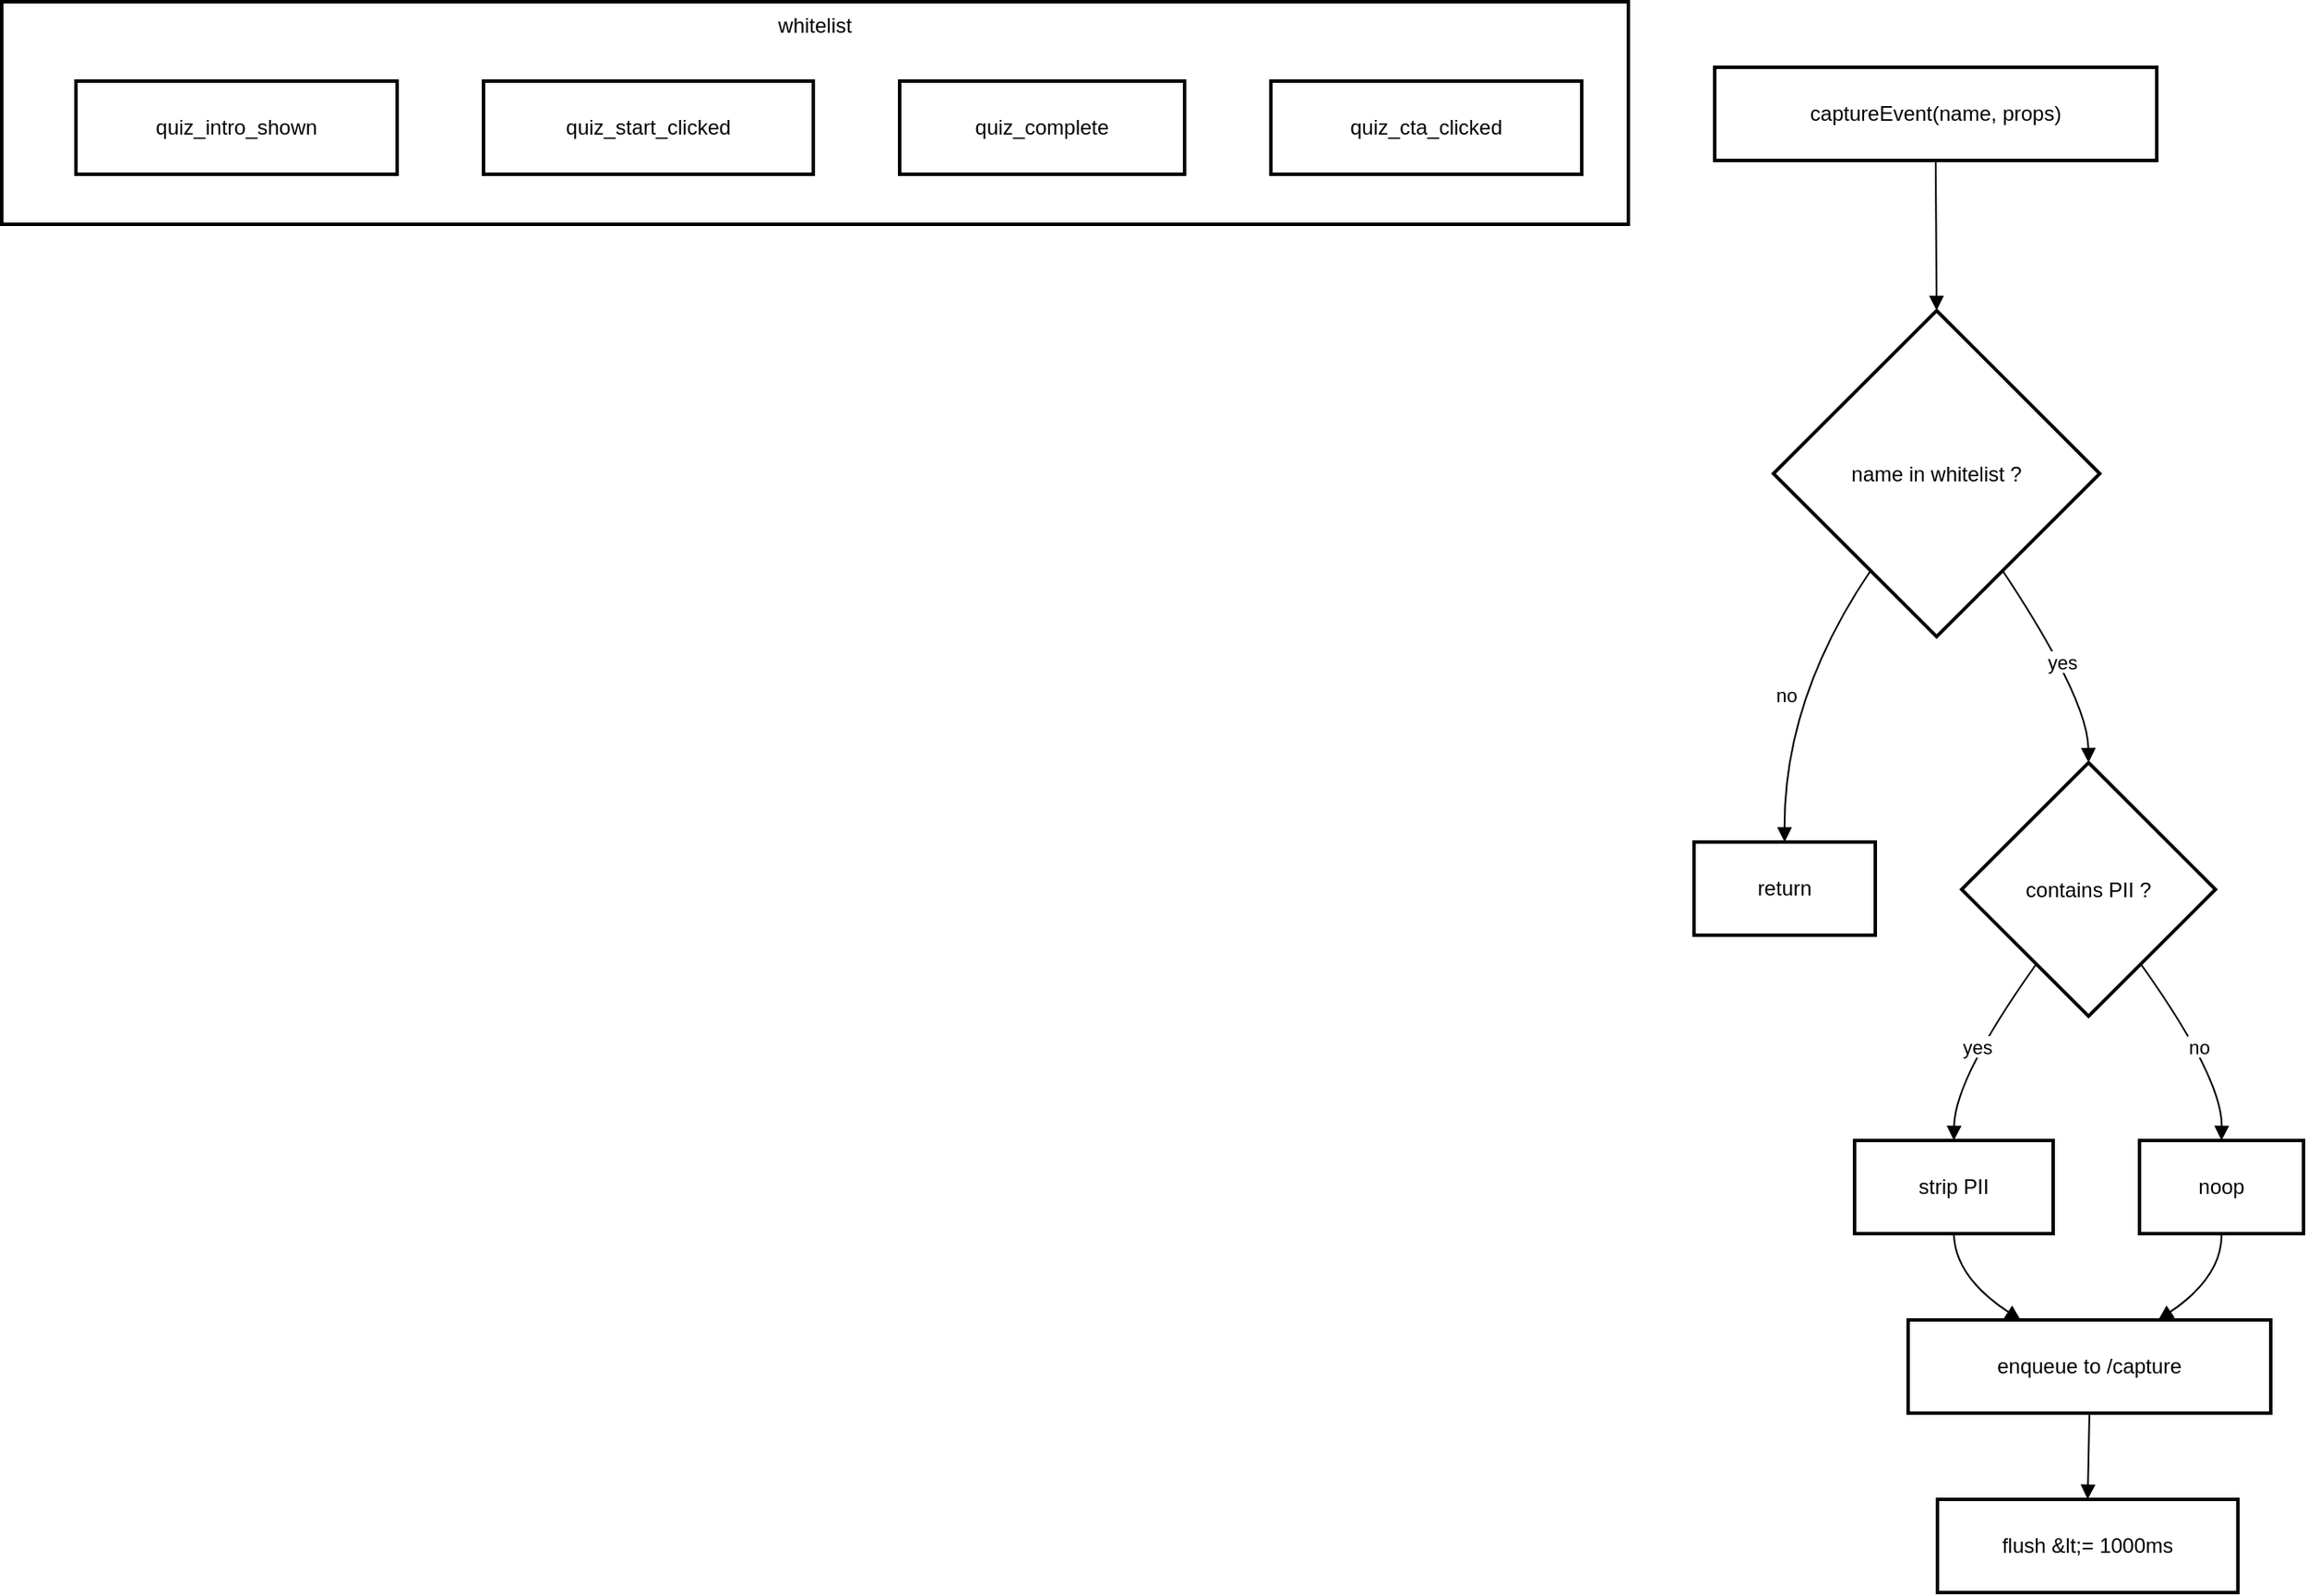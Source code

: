 <mxfile version="28.1.1">
  <diagram name="Page-1" id="CMdgxalsYWokRqLnXSBG">
    <mxGraphModel dx="1884" dy="666" grid="1" gridSize="10" guides="1" tooltips="1" connect="1" arrows="1" fold="1" page="1" pageScale="1" pageWidth="850" pageHeight="1100" math="0" shadow="0">
      <root>
        <mxCell id="0" />
        <mxCell id="1" parent="0" />
        <mxCell id="D-IBrX-wjODP2xxCohLw-1" value="whitelist" style="whiteSpace=wrap;strokeWidth=2;verticalAlign=top;" vertex="1" parent="1">
          <mxGeometry x="-90" y="20" width="942" height="129" as="geometry" />
        </mxCell>
        <mxCell id="D-IBrX-wjODP2xxCohLw-2" value="quiz_intro_shown" style="whiteSpace=wrap;strokeWidth=2;" vertex="1" parent="D-IBrX-wjODP2xxCohLw-1">
          <mxGeometry x="43" y="46" width="186" height="54" as="geometry" />
        </mxCell>
        <mxCell id="D-IBrX-wjODP2xxCohLw-3" value="quiz_start_clicked" style="whiteSpace=wrap;strokeWidth=2;" vertex="1" parent="D-IBrX-wjODP2xxCohLw-1">
          <mxGeometry x="279" y="46" width="191" height="54" as="geometry" />
        </mxCell>
        <mxCell id="D-IBrX-wjODP2xxCohLw-4" value="quiz_complete" style="whiteSpace=wrap;strokeWidth=2;" vertex="1" parent="D-IBrX-wjODP2xxCohLw-1">
          <mxGeometry x="520" y="46" width="165" height="54" as="geometry" />
        </mxCell>
        <mxCell id="D-IBrX-wjODP2xxCohLw-5" value="quiz_cta_clicked" style="whiteSpace=wrap;strokeWidth=2;" vertex="1" parent="D-IBrX-wjODP2xxCohLw-1">
          <mxGeometry x="735" y="46" width="180" height="54" as="geometry" />
        </mxCell>
        <mxCell id="D-IBrX-wjODP2xxCohLw-6" value="captureEvent(name, props)" style="whiteSpace=wrap;strokeWidth=2;" vertex="1" parent="1">
          <mxGeometry x="902" y="58" width="256" height="54" as="geometry" />
        </mxCell>
        <mxCell id="D-IBrX-wjODP2xxCohLw-7" value="name in whitelist ?" style="rhombus;strokeWidth=2;whiteSpace=wrap;" vertex="1" parent="1">
          <mxGeometry x="936" y="199" width="189" height="189" as="geometry" />
        </mxCell>
        <mxCell id="D-IBrX-wjODP2xxCohLw-8" value="return" style="whiteSpace=wrap;strokeWidth=2;" vertex="1" parent="1">
          <mxGeometry x="890" y="507" width="105" height="54" as="geometry" />
        </mxCell>
        <mxCell id="D-IBrX-wjODP2xxCohLw-9" value="contains PII ?" style="rhombus;strokeWidth=2;whiteSpace=wrap;" vertex="1" parent="1">
          <mxGeometry x="1045" y="461" width="147" height="147" as="geometry" />
        </mxCell>
        <mxCell id="D-IBrX-wjODP2xxCohLw-10" value="strip PII" style="whiteSpace=wrap;strokeWidth=2;" vertex="1" parent="1">
          <mxGeometry x="983" y="680" width="115" height="54" as="geometry" />
        </mxCell>
        <mxCell id="D-IBrX-wjODP2xxCohLw-11" value="noop" style="whiteSpace=wrap;strokeWidth=2;" vertex="1" parent="1">
          <mxGeometry x="1148" y="680" width="95" height="54" as="geometry" />
        </mxCell>
        <mxCell id="D-IBrX-wjODP2xxCohLw-12" value="enqueue to /capture" style="whiteSpace=wrap;strokeWidth=2;" vertex="1" parent="1">
          <mxGeometry x="1014" y="784" width="210" height="54" as="geometry" />
        </mxCell>
        <mxCell id="D-IBrX-wjODP2xxCohLw-13" value="flush &amp;lt;= 1000ms" style="whiteSpace=wrap;strokeWidth=2;" vertex="1" parent="1">
          <mxGeometry x="1031" y="888" width="174" height="54" as="geometry" />
        </mxCell>
        <mxCell id="D-IBrX-wjODP2xxCohLw-14" value="" style="curved=1;startArrow=none;endArrow=block;exitX=0.5;exitY=0.99;entryX=0.5;entryY=0;rounded=0;" edge="1" parent="1" source="D-IBrX-wjODP2xxCohLw-6" target="D-IBrX-wjODP2xxCohLw-7">
          <mxGeometry relative="1" as="geometry">
            <Array as="points" />
          </mxGeometry>
        </mxCell>
        <mxCell id="D-IBrX-wjODP2xxCohLw-15" value="no" style="curved=1;startArrow=none;endArrow=block;exitX=0.16;exitY=1;entryX=0.5;entryY=0;rounded=0;" edge="1" parent="1" source="D-IBrX-wjODP2xxCohLw-7" target="D-IBrX-wjODP2xxCohLw-8">
          <mxGeometry relative="1" as="geometry">
            <Array as="points">
              <mxPoint x="942" y="424" />
            </Array>
          </mxGeometry>
        </mxCell>
        <mxCell id="D-IBrX-wjODP2xxCohLw-16" value="yes" style="curved=1;startArrow=none;endArrow=block;exitX=0.84;exitY=1;entryX=0.5;entryY=0;rounded=0;" edge="1" parent="1" source="D-IBrX-wjODP2xxCohLw-7" target="D-IBrX-wjODP2xxCohLw-9">
          <mxGeometry relative="1" as="geometry">
            <Array as="points">
              <mxPoint x="1118" y="424" />
            </Array>
          </mxGeometry>
        </mxCell>
        <mxCell id="D-IBrX-wjODP2xxCohLw-17" value="yes" style="curved=1;startArrow=none;endArrow=block;exitX=0.15;exitY=1;entryX=0.5;entryY=0;rounded=0;" edge="1" parent="1" source="D-IBrX-wjODP2xxCohLw-9" target="D-IBrX-wjODP2xxCohLw-10">
          <mxGeometry relative="1" as="geometry">
            <Array as="points">
              <mxPoint x="1041" y="644" />
            </Array>
          </mxGeometry>
        </mxCell>
        <mxCell id="D-IBrX-wjODP2xxCohLw-18" value="no" style="curved=1;startArrow=none;endArrow=block;exitX=0.85;exitY=1;entryX=0.5;entryY=0;rounded=0;" edge="1" parent="1" source="D-IBrX-wjODP2xxCohLw-9" target="D-IBrX-wjODP2xxCohLw-11">
          <mxGeometry relative="1" as="geometry">
            <Array as="points">
              <mxPoint x="1196" y="644" />
            </Array>
          </mxGeometry>
        </mxCell>
        <mxCell id="D-IBrX-wjODP2xxCohLw-19" value="" style="curved=1;startArrow=none;endArrow=block;exitX=0.5;exitY=1;entryX=0.31;entryY=0;rounded=0;" edge="1" parent="1" source="D-IBrX-wjODP2xxCohLw-10" target="D-IBrX-wjODP2xxCohLw-12">
          <mxGeometry relative="1" as="geometry">
            <Array as="points">
              <mxPoint x="1041" y="759" />
            </Array>
          </mxGeometry>
        </mxCell>
        <mxCell id="D-IBrX-wjODP2xxCohLw-20" value="" style="curved=1;startArrow=none;endArrow=block;exitX=0.5;exitY=1;entryX=0.69;entryY=0;rounded=0;" edge="1" parent="1" source="D-IBrX-wjODP2xxCohLw-11" target="D-IBrX-wjODP2xxCohLw-12">
          <mxGeometry relative="1" as="geometry">
            <Array as="points">
              <mxPoint x="1196" y="759" />
            </Array>
          </mxGeometry>
        </mxCell>
        <mxCell id="D-IBrX-wjODP2xxCohLw-21" value="" style="curved=1;startArrow=none;endArrow=block;exitX=0.5;exitY=1;entryX=0.5;entryY=0;rounded=0;" edge="1" parent="1" source="D-IBrX-wjODP2xxCohLw-12" target="D-IBrX-wjODP2xxCohLw-13">
          <mxGeometry relative="1" as="geometry">
            <Array as="points" />
          </mxGeometry>
        </mxCell>
      </root>
    </mxGraphModel>
  </diagram>
</mxfile>
